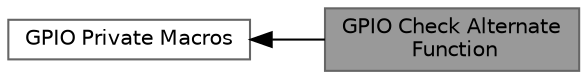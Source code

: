 digraph "GPIO Check Alternate Function"
{
 // LATEX_PDF_SIZE
  bgcolor="transparent";
  edge [fontname=Helvetica,fontsize=10,labelfontname=Helvetica,labelfontsize=10];
  node [fontname=Helvetica,fontsize=10,shape=box,height=0.2,width=0.4];
  rankdir=LR;
  Node1 [id="Node000001",label="GPIO Check Alternate\l Function",height=0.2,width=0.4,color="gray40", fillcolor="grey60", style="filled", fontcolor="black",tooltip=" "];
  Node2 [id="Node000002",label="GPIO Private Macros",height=0.2,width=0.4,color="grey40", fillcolor="white", style="filled",URL="$group__GPIOEx__Private__Macros.html",tooltip=" "];
  Node2->Node1 [shape=plaintext, dir="back", style="solid"];
}
